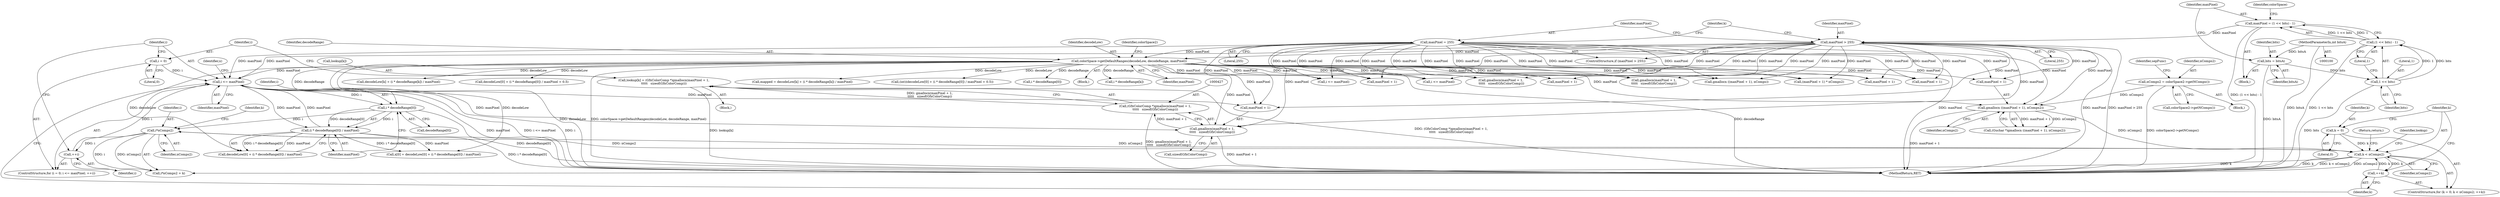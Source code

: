 digraph "0_poppler_7b2d314a61fd0e12f47c62996cb49ec0d1ba747a_4@array" {
"1000422" [label="(Call,lookup[k] = (GfxColorComp *)gmallocn(maxPixel + 1,\n\t\t\t\t\t   sizeof(GfxColorComp)))"];
"1000426" [label="(Call,(GfxColorComp *)gmallocn(maxPixel + 1,\n\t\t\t\t\t   sizeof(GfxColorComp)))"];
"1000428" [label="(Call,gmallocn(maxPixel + 1,\n\t\t\t\t\t   sizeof(GfxColorComp)))"];
"1000438" [label="(Call,i <= maxPixel)"];
"1000441" [label="(Call,++i)"];
"1000476" [label="(Call,i*nComps2)"];
"1000453" [label="(Call,i * decodeRange[0])"];
"1000163" [label="(Call,colorSpace->getDefaultRanges(decodeLow, decodeRange, maxPixel))"];
"1000139" [label="(Call,maxPixel = 255)"];
"1000136" [label="(Call,maxPixel > 255)"];
"1000125" [label="(Call,maxPixel = (1 << bits) - 1)"];
"1000127" [label="(Call,(1 << bits) - 1)"];
"1000128" [label="(Call,1 << bits)"];
"1000122" [label="(Call,bits = bitsA)"];
"1000101" [label="(MethodParameterIn,int bitsA)"];
"1000416" [label="(Call,k < nComps2)"];
"1000419" [label="(Call,++k)"];
"1000413" [label="(Call,k = 0)"];
"1000407" [label="(Call,gmallocn ((maxPixel + 1), nComps2))"];
"1000397" [label="(Call,nComps2 = colorSpace2->getNComps())"];
"1000435" [label="(Call,i = 0)"];
"1000452" [label="(Call,(i * decodeRange[0]) / maxPixel)"];
"1000494" [label="(Call,maxPixel + 1)"];
"1000453" [label="(Call,i * decodeRange[0])"];
"1000401" [label="(Identifier,sepFunc)"];
"1000515" [label="(Call,maxPixel + 1)"];
"1000477" [label="(Identifier,i)"];
"1000475" [label="(Call,i*nComps2 + k)"];
"1000127" [label="(Call,(1 << bits) - 1)"];
"1000293" [label="(Call,gmallocn(maxPixel + 1,\n \t\t\t\t\t   sizeof(GfxColorComp)))"];
"1000514" [label="(Call,gmallocn(maxPixel + 1,\n\t\t\t\t\t   sizeof(GfxColorComp)))"];
"1000137" [label="(Identifier,maxPixel)"];
"1000131" [label="(Literal,1)"];
"1000128" [label="(Call,1 << bits)"];
"1000532" [label="(Call,decodeLow[k] + (i * decodeRange[k]) / maxPixel)"];
"1000313" [label="(Call,decodeLow[0] + (i * decodeRange[0]) / maxPixel + 0.5)"];
"1000594" [label="(MethodReturn,RET)"];
"1000415" [label="(Literal,0)"];
"1000444" [label="(Call,x[0] = decodeLow[0] + (i * decodeRange[0]) / maxPixel)"];
"1000139" [label="(Call,maxPixel = 255)"];
"1000122" [label="(Call,bits = bitsA)"];
"1000436" [label="(Identifier,i)"];
"1000104" [label="(Block,)"];
"1000479" [label="(Identifier,k)"];
"1000418" [label="(Identifier,nComps2)"];
"1000437" [label="(Literal,0)"];
"1000530" [label="(Call,mapped = decodeLow[k] + (i * decodeRange[k]) / maxPixel)"];
"1000125" [label="(Call,maxPixel = (1 << bits) - 1)"];
"1000455" [label="(Call,decodeRange[0])"];
"1000454" [label="(Identifier,i)"];
"1000101" [label="(MethodParameterIn,int bitsA)"];
"1000405" [label="(Call,(Guchar *)gmallocn ((maxPixel + 1), nComps2))"];
"1000421" [label="(Block,)"];
"1000435" [label="(Call,i = 0)"];
"1000136" [label="(Call,maxPixel > 255)"];
"1000478" [label="(Identifier,nComps2)"];
"1000144" [label="(Identifier,k)"];
"1000413" [label="(Call,k = 0)"];
"1000236" [label="(Identifier,colorSpace2)"];
"1000311" [label="(Call,(int)(decodeLow[0] + (i * decodeRange[0]) / maxPixel + 0.5))"];
"1000319" [label="(Call,i * decodeRange[0])"];
"1000422" [label="(Call,lookup[k] = (GfxColorComp *)gmallocn(maxPixel + 1,\n\t\t\t\t\t   sizeof(GfxColorComp)))"];
"1000432" [label="(Call,sizeof(GfxColorComp))"];
"1000428" [label="(Call,gmallocn(maxPixel + 1,\n\t\t\t\t\t   sizeof(GfxColorComp)))"];
"1000434" [label="(ControlStructure,for (i = 0; i <= maxPixel; ++i))"];
"1000159" [label="(Block,)"];
"1000493" [label="(Call,gmallocn ((maxPixel + 1), nComps))"];
"1000165" [label="(Identifier,decodeRange)"];
"1000164" [label="(Identifier,decodeLow)"];
"1000126" [label="(Identifier,maxPixel)"];
"1000448" [label="(Call,decodeLow[0] + (i * decodeRange[0]) / maxPixel)"];
"1000438" [label="(Call,i <= maxPixel)"];
"1000140" [label="(Identifier,maxPixel)"];
"1000446" [label="(Identifier,x)"];
"1000417" [label="(Identifier,k)"];
"1000130" [label="(Identifier,bits)"];
"1000439" [label="(Identifier,i)"];
"1000537" [label="(Call,i * decodeRange[k])"];
"1000166" [label="(Identifier,maxPixel)"];
"1000426" [label="(Call,(GfxColorComp *)gmallocn(maxPixel + 1,\n\t\t\t\t\t   sizeof(GfxColorComp)))"];
"1000133" [label="(Identifier,colorSpace)"];
"1000141" [label="(Literal,255)"];
"1000407" [label="(Call,gmallocn ((maxPixel + 1), nComps2))"];
"1000129" [label="(Literal,1)"];
"1000411" [label="(Identifier,nComps2)"];
"1000408" [label="(Call,maxPixel + 1)"];
"1000419" [label="(Call,++k)"];
"1000272" [label="(Call,(maxPixel + 1) * nComps2)"];
"1000294" [label="(Call,maxPixel + 1)"];
"1000442" [label="(Identifier,i)"];
"1000423" [label="(Call,lookup[k])"];
"1000584" [label="(Return,return;)"];
"1000397" [label="(Call,nComps2 = colorSpace2->getNComps())"];
"1000429" [label="(Call,maxPixel + 1)"];
"1000399" [label="(Call,colorSpace2->getNComps())"];
"1000420" [label="(Identifier,k)"];
"1000452" [label="(Call,(i * decodeRange[0]) / maxPixel)"];
"1000476" [label="(Call,i*nComps2)"];
"1000138" [label="(Literal,255)"];
"1000163" [label="(Call,colorSpace->getDefaultRanges(decodeLow, decodeRange, maxPixel))"];
"1000303" [label="(Call,i <= maxPixel)"];
"1000124" [label="(Identifier,bitsA)"];
"1000440" [label="(Identifier,maxPixel)"];
"1000135" [label="(ControlStructure,if (maxPixel > 255))"];
"1000123" [label="(Identifier,bits)"];
"1000424" [label="(Identifier,lookup)"];
"1000388" [label="(Block,)"];
"1000398" [label="(Identifier,nComps2)"];
"1000441" [label="(Call,++i)"];
"1000524" [label="(Call,i <= maxPixel)"];
"1000273" [label="(Call,maxPixel + 1)"];
"1000458" [label="(Identifier,maxPixel)"];
"1000414" [label="(Identifier,k)"];
"1000416" [label="(Call,k < nComps2)"];
"1000412" [label="(ControlStructure,for (k = 0; k < nComps2; ++k))"];
"1000422" -> "1000421"  [label="AST: "];
"1000422" -> "1000426"  [label="CFG: "];
"1000423" -> "1000422"  [label="AST: "];
"1000426" -> "1000422"  [label="AST: "];
"1000436" -> "1000422"  [label="CFG: "];
"1000422" -> "1000594"  [label="DDG: (GfxColorComp *)gmallocn(maxPixel + 1,\n\t\t\t\t\t   sizeof(GfxColorComp))"];
"1000422" -> "1000594"  [label="DDG: lookup[k]"];
"1000426" -> "1000422"  [label="DDG: gmallocn(maxPixel + 1,\n\t\t\t\t\t   sizeof(GfxColorComp))"];
"1000426" -> "1000428"  [label="CFG: "];
"1000427" -> "1000426"  [label="AST: "];
"1000428" -> "1000426"  [label="AST: "];
"1000426" -> "1000594"  [label="DDG: gmallocn(maxPixel + 1,\n\t\t\t\t\t   sizeof(GfxColorComp))"];
"1000428" -> "1000426"  [label="DDG: maxPixel + 1"];
"1000428" -> "1000432"  [label="CFG: "];
"1000429" -> "1000428"  [label="AST: "];
"1000432" -> "1000428"  [label="AST: "];
"1000428" -> "1000594"  [label="DDG: maxPixel + 1"];
"1000438" -> "1000428"  [label="DDG: maxPixel"];
"1000136" -> "1000428"  [label="DDG: maxPixel"];
"1000163" -> "1000428"  [label="DDG: maxPixel"];
"1000139" -> "1000428"  [label="DDG: maxPixel"];
"1000438" -> "1000434"  [label="AST: "];
"1000438" -> "1000440"  [label="CFG: "];
"1000439" -> "1000438"  [label="AST: "];
"1000440" -> "1000438"  [label="AST: "];
"1000446" -> "1000438"  [label="CFG: "];
"1000420" -> "1000438"  [label="CFG: "];
"1000438" -> "1000594"  [label="DDG: maxPixel"];
"1000438" -> "1000594"  [label="DDG: i <= maxPixel"];
"1000438" -> "1000594"  [label="DDG: i"];
"1000438" -> "1000429"  [label="DDG: maxPixel"];
"1000441" -> "1000438"  [label="DDG: i"];
"1000435" -> "1000438"  [label="DDG: i"];
"1000452" -> "1000438"  [label="DDG: maxPixel"];
"1000136" -> "1000438"  [label="DDG: maxPixel"];
"1000163" -> "1000438"  [label="DDG: maxPixel"];
"1000139" -> "1000438"  [label="DDG: maxPixel"];
"1000438" -> "1000453"  [label="DDG: i"];
"1000438" -> "1000452"  [label="DDG: maxPixel"];
"1000441" -> "1000434"  [label="AST: "];
"1000441" -> "1000442"  [label="CFG: "];
"1000442" -> "1000441"  [label="AST: "];
"1000439" -> "1000441"  [label="CFG: "];
"1000476" -> "1000441"  [label="DDG: i"];
"1000476" -> "1000475"  [label="AST: "];
"1000476" -> "1000478"  [label="CFG: "];
"1000477" -> "1000476"  [label="AST: "];
"1000478" -> "1000476"  [label="AST: "];
"1000479" -> "1000476"  [label="CFG: "];
"1000476" -> "1000416"  [label="DDG: nComps2"];
"1000476" -> "1000475"  [label="DDG: i"];
"1000476" -> "1000475"  [label="DDG: nComps2"];
"1000453" -> "1000476"  [label="DDG: i"];
"1000416" -> "1000476"  [label="DDG: nComps2"];
"1000453" -> "1000452"  [label="AST: "];
"1000453" -> "1000455"  [label="CFG: "];
"1000454" -> "1000453"  [label="AST: "];
"1000455" -> "1000453"  [label="AST: "];
"1000458" -> "1000453"  [label="CFG: "];
"1000453" -> "1000594"  [label="DDG: decodeRange[0]"];
"1000453" -> "1000452"  [label="DDG: i"];
"1000453" -> "1000452"  [label="DDG: decodeRange[0]"];
"1000163" -> "1000453"  [label="DDG: decodeRange"];
"1000163" -> "1000159"  [label="AST: "];
"1000163" -> "1000166"  [label="CFG: "];
"1000164" -> "1000163"  [label="AST: "];
"1000165" -> "1000163"  [label="AST: "];
"1000166" -> "1000163"  [label="AST: "];
"1000236" -> "1000163"  [label="CFG: "];
"1000163" -> "1000594"  [label="DDG: decodeLow"];
"1000163" -> "1000594"  [label="DDG: colorSpace->getDefaultRanges(decodeLow, decodeRange, maxPixel)"];
"1000163" -> "1000594"  [label="DDG: decodeRange"];
"1000139" -> "1000163"  [label="DDG: maxPixel"];
"1000136" -> "1000163"  [label="DDG: maxPixel"];
"1000163" -> "1000272"  [label="DDG: maxPixel"];
"1000163" -> "1000273"  [label="DDG: maxPixel"];
"1000163" -> "1000293"  [label="DDG: maxPixel"];
"1000163" -> "1000294"  [label="DDG: maxPixel"];
"1000163" -> "1000303"  [label="DDG: maxPixel"];
"1000163" -> "1000311"  [label="DDG: decodeLow"];
"1000163" -> "1000313"  [label="DDG: decodeLow"];
"1000163" -> "1000319"  [label="DDG: decodeRange"];
"1000163" -> "1000407"  [label="DDG: maxPixel"];
"1000163" -> "1000408"  [label="DDG: maxPixel"];
"1000163" -> "1000429"  [label="DDG: maxPixel"];
"1000163" -> "1000444"  [label="DDG: decodeLow"];
"1000163" -> "1000448"  [label="DDG: decodeLow"];
"1000163" -> "1000493"  [label="DDG: maxPixel"];
"1000163" -> "1000494"  [label="DDG: maxPixel"];
"1000163" -> "1000514"  [label="DDG: maxPixel"];
"1000163" -> "1000515"  [label="DDG: maxPixel"];
"1000163" -> "1000524"  [label="DDG: maxPixel"];
"1000163" -> "1000530"  [label="DDG: decodeLow"];
"1000163" -> "1000532"  [label="DDG: decodeLow"];
"1000163" -> "1000537"  [label="DDG: decodeRange"];
"1000139" -> "1000135"  [label="AST: "];
"1000139" -> "1000141"  [label="CFG: "];
"1000140" -> "1000139"  [label="AST: "];
"1000141" -> "1000139"  [label="AST: "];
"1000144" -> "1000139"  [label="CFG: "];
"1000139" -> "1000594"  [label="DDG: maxPixel"];
"1000139" -> "1000272"  [label="DDG: maxPixel"];
"1000139" -> "1000273"  [label="DDG: maxPixel"];
"1000139" -> "1000293"  [label="DDG: maxPixel"];
"1000139" -> "1000294"  [label="DDG: maxPixel"];
"1000139" -> "1000303"  [label="DDG: maxPixel"];
"1000139" -> "1000407"  [label="DDG: maxPixel"];
"1000139" -> "1000408"  [label="DDG: maxPixel"];
"1000139" -> "1000429"  [label="DDG: maxPixel"];
"1000139" -> "1000493"  [label="DDG: maxPixel"];
"1000139" -> "1000494"  [label="DDG: maxPixel"];
"1000139" -> "1000514"  [label="DDG: maxPixel"];
"1000139" -> "1000515"  [label="DDG: maxPixel"];
"1000139" -> "1000524"  [label="DDG: maxPixel"];
"1000136" -> "1000135"  [label="AST: "];
"1000136" -> "1000138"  [label="CFG: "];
"1000137" -> "1000136"  [label="AST: "];
"1000138" -> "1000136"  [label="AST: "];
"1000140" -> "1000136"  [label="CFG: "];
"1000144" -> "1000136"  [label="CFG: "];
"1000136" -> "1000594"  [label="DDG: maxPixel > 255"];
"1000136" -> "1000594"  [label="DDG: maxPixel"];
"1000125" -> "1000136"  [label="DDG: maxPixel"];
"1000136" -> "1000272"  [label="DDG: maxPixel"];
"1000136" -> "1000273"  [label="DDG: maxPixel"];
"1000136" -> "1000293"  [label="DDG: maxPixel"];
"1000136" -> "1000294"  [label="DDG: maxPixel"];
"1000136" -> "1000303"  [label="DDG: maxPixel"];
"1000136" -> "1000407"  [label="DDG: maxPixel"];
"1000136" -> "1000408"  [label="DDG: maxPixel"];
"1000136" -> "1000429"  [label="DDG: maxPixel"];
"1000136" -> "1000493"  [label="DDG: maxPixel"];
"1000136" -> "1000494"  [label="DDG: maxPixel"];
"1000136" -> "1000514"  [label="DDG: maxPixel"];
"1000136" -> "1000515"  [label="DDG: maxPixel"];
"1000136" -> "1000524"  [label="DDG: maxPixel"];
"1000125" -> "1000104"  [label="AST: "];
"1000125" -> "1000127"  [label="CFG: "];
"1000126" -> "1000125"  [label="AST: "];
"1000127" -> "1000125"  [label="AST: "];
"1000133" -> "1000125"  [label="CFG: "];
"1000125" -> "1000594"  [label="DDG: (1 << bits) - 1"];
"1000127" -> "1000125"  [label="DDG: 1 << bits"];
"1000127" -> "1000125"  [label="DDG: 1"];
"1000127" -> "1000131"  [label="CFG: "];
"1000128" -> "1000127"  [label="AST: "];
"1000131" -> "1000127"  [label="AST: "];
"1000127" -> "1000594"  [label="DDG: 1 << bits"];
"1000128" -> "1000127"  [label="DDG: 1"];
"1000128" -> "1000127"  [label="DDG: bits"];
"1000128" -> "1000130"  [label="CFG: "];
"1000129" -> "1000128"  [label="AST: "];
"1000130" -> "1000128"  [label="AST: "];
"1000131" -> "1000128"  [label="CFG: "];
"1000128" -> "1000594"  [label="DDG: bits"];
"1000122" -> "1000128"  [label="DDG: bits"];
"1000122" -> "1000104"  [label="AST: "];
"1000122" -> "1000124"  [label="CFG: "];
"1000123" -> "1000122"  [label="AST: "];
"1000124" -> "1000122"  [label="AST: "];
"1000126" -> "1000122"  [label="CFG: "];
"1000122" -> "1000594"  [label="DDG: bitsA"];
"1000101" -> "1000122"  [label="DDG: bitsA"];
"1000101" -> "1000100"  [label="AST: "];
"1000101" -> "1000594"  [label="DDG: bitsA"];
"1000416" -> "1000412"  [label="AST: "];
"1000416" -> "1000418"  [label="CFG: "];
"1000417" -> "1000416"  [label="AST: "];
"1000418" -> "1000416"  [label="AST: "];
"1000424" -> "1000416"  [label="CFG: "];
"1000584" -> "1000416"  [label="CFG: "];
"1000416" -> "1000594"  [label="DDG: k < nComps2"];
"1000416" -> "1000594"  [label="DDG: nComps2"];
"1000416" -> "1000594"  [label="DDG: k"];
"1000419" -> "1000416"  [label="DDG: k"];
"1000413" -> "1000416"  [label="DDG: k"];
"1000407" -> "1000416"  [label="DDG: nComps2"];
"1000416" -> "1000419"  [label="DDG: k"];
"1000416" -> "1000475"  [label="DDG: k"];
"1000419" -> "1000412"  [label="AST: "];
"1000419" -> "1000420"  [label="CFG: "];
"1000420" -> "1000419"  [label="AST: "];
"1000417" -> "1000419"  [label="CFG: "];
"1000413" -> "1000412"  [label="AST: "];
"1000413" -> "1000415"  [label="CFG: "];
"1000414" -> "1000413"  [label="AST: "];
"1000415" -> "1000413"  [label="AST: "];
"1000417" -> "1000413"  [label="CFG: "];
"1000407" -> "1000405"  [label="AST: "];
"1000407" -> "1000411"  [label="CFG: "];
"1000408" -> "1000407"  [label="AST: "];
"1000411" -> "1000407"  [label="AST: "];
"1000405" -> "1000407"  [label="CFG: "];
"1000407" -> "1000594"  [label="DDG: maxPixel + 1"];
"1000407" -> "1000405"  [label="DDG: maxPixel + 1"];
"1000407" -> "1000405"  [label="DDG: nComps2"];
"1000397" -> "1000407"  [label="DDG: nComps2"];
"1000397" -> "1000388"  [label="AST: "];
"1000397" -> "1000399"  [label="CFG: "];
"1000398" -> "1000397"  [label="AST: "];
"1000399" -> "1000397"  [label="AST: "];
"1000401" -> "1000397"  [label="CFG: "];
"1000397" -> "1000594"  [label="DDG: colorSpace2->getNComps()"];
"1000435" -> "1000434"  [label="AST: "];
"1000435" -> "1000437"  [label="CFG: "];
"1000436" -> "1000435"  [label="AST: "];
"1000437" -> "1000435"  [label="AST: "];
"1000439" -> "1000435"  [label="CFG: "];
"1000452" -> "1000448"  [label="AST: "];
"1000452" -> "1000458"  [label="CFG: "];
"1000458" -> "1000452"  [label="AST: "];
"1000448" -> "1000452"  [label="CFG: "];
"1000452" -> "1000594"  [label="DDG: i * decodeRange[0]"];
"1000452" -> "1000444"  [label="DDG: i * decodeRange[0]"];
"1000452" -> "1000444"  [label="DDG: maxPixel"];
"1000452" -> "1000448"  [label="DDG: i * decodeRange[0]"];
"1000452" -> "1000448"  [label="DDG: maxPixel"];
}

